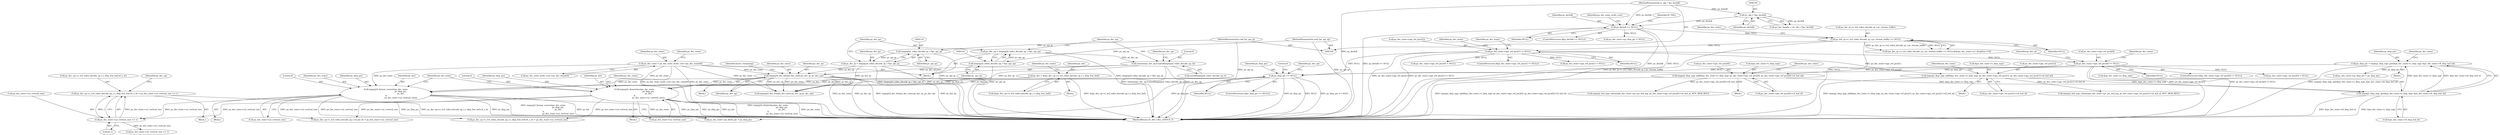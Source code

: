 digraph "0_Android_a86eb798d077b9b25c8f8c77e3c02c2f287c1ce7@pointer" {
"1000888" [label="(Call,ps_dec_op->s_ivd_video_decode_op_t.s_disp_frm_buf.u4_u_ht = ps_dec_state->u2_vertical_size >> 1)"];
"1000896" [label="(Call,ps_dec_state->u2_vertical_size >> 1)"];
"1000710" [label="(Call,impeg2d_format_convert(ps_dec_state,\n                                               ps_disp_pic,\n                                               ps_dst,\n 0,\n                                               ps_dec_state->u2_vertical_size))"];
"1000331" [label="(Call,impeg2d_dec_hdr(ps_dec_state,ps_dec_ip ,ps_dec_op))"];
"1000170" [label="(Call,ps_dec_state = ps_dec_state_multi_core->ps_dec_state[0])"];
"1000116" [label="(Call,ps_dec_ip = (impeg2d_video_decode_ip_t *)pv_api_ip)"];
"1000118" [label="(Call,(impeg2d_video_decode_ip_t *)pv_api_ip)"];
"1000106" [label="(MethodParameterIn,void *pv_api_ip)"];
"1000126" [label="(Call,memset(ps_dec_op,0,sizeof(impeg2d_video_decode_op_t)))"];
"1000121" [label="(Call,ps_dec_op = (impeg2d_video_decode_op_t *)pv_api_op)"];
"1000123" [label="(Call,(impeg2d_video_decode_op_t *)pv_api_op)"];
"1000107" [label="(MethodParameterIn,void *pv_api_op)"];
"1000505" [label="(Call,ps_disp_pic == NULL)"];
"1000488" [label="(Call,ps_disp_pic = impeg2_disp_mgr_get(&ps_dec_state->s_disp_mgr, &ps_dec_state->i4_disp_buf_id))"];
"1000490" [label="(Call,impeg2_disp_mgr_get(&ps_dec_state->s_disp_mgr, &ps_dec_state->i4_disp_buf_id))"];
"1000436" [label="(Call,impeg2_disp_mgr_add(&ps_dec_state->s_disp_mgr, ps_dec_state->aps_ref_pics[0], ps_dec_state->aps_ref_pics[0]->i4_buf_id))"];
"1000428" [label="(Call,ps_dec_state->aps_ref_pics[0] != NULL)"];
"1000363" [label="(Call,ps_dec_state->aps_ref_pics[1] != NULL)"];
"1000265" [label="(Call,ps_dec_ip->s_ivd_video_decode_ip_t.pv_stream_buffer == NULL)"];
"1000159" [label="(Call,ps_dechdl == NULL)"];
"1000155" [label="(Call,(iv_obj_t *)ps_dechdl)"];
"1000105" [label="(MethodParameterIn,iv_obj_t *ps_dechdl)"];
"1000371" [label="(Call,impeg2_disp_mgr_add(&ps_dec_state->s_disp_mgr, ps_dec_state->aps_ref_pics[1], ps_dec_state->aps_ref_pics[1]->i4_buf_id))"];
"1000681" [label="(Call,ps_dst = &(ps_dec_op->s_ivd_video_decode_op_t.s_disp_frm_buf))"];
"1000700" [label="(Call,impeg2d_deinterlace(ps_dec_state,\n                                            ps_disp_pic,\n                                            ps_dst,\n 0,\n                                            ps_dec_state->u2_vertical_size))"];
"1000120" [label="(Identifier,pv_api_ip)"];
"1000700" [label="(Call,impeg2d_deinterlace(ps_dec_state,\n                                            ps_disp_pic,\n                                            ps_dst,\n 0,\n                                            ps_dec_state->u2_vertical_size))"];
"1000490" [label="(Call,impeg2_disp_mgr_get(&ps_dec_state->s_disp_mgr, &ps_dec_state->i4_disp_buf_id))"];
"1000419" [label="(Call,ps_dec_state->aps_ref_pics[0] = NULL)"];
"1000171" [label="(Identifier,ps_dec_state)"];
"1000160" [label="(Identifier,ps_dechdl)"];
"1000491" [label="(Call,&ps_dec_state->s_disp_mgr)"];
"1000129" [label="(Call,sizeof(impeg2d_video_decode_op_t))"];
"1000330" [label="(Block,)"];
"1000157" [label="(Identifier,ps_dechdl)"];
"1000431" [label="(Identifier,ps_dec_state)"];
"1000159" [label="(Call,ps_dechdl == NULL)"];
"1000507" [label="(Identifier,NULL)"];
"1000336" [label="(Identifier,bytes_remaining)"];
"1000390" [label="(Identifier,ps_dec_state)"];
"1000499" [label="(Call,ps_dec_state->ps_disp_pic = ps_disp_pic)"];
"1000106" [label="(MethodParameterIn,void *pv_api_ip)"];
"1000517" [label="(Block,)"];
"1000896" [label="(Call,ps_dec_state->u2_vertical_size >> 1)"];
"1000434" [label="(Identifier,NULL)"];
"1000475" [label="(Identifier,ps_dec_ip)"];
"1000172" [label="(Call,ps_dec_state_multi_core->ps_dec_state[0])"];
"1001419" [label="(Call,impeg2d_dec_frm(ps_dec_state,ps_dec_ip,ps_dec_op))"];
"1000427" [label="(ControlStructure,if(ps_dec_state->aps_ref_pics[0] != NULL))"];
"1000117" [label="(Identifier,ps_dec_ip)"];
"1000274" [label="(Identifier,ps_dec_state)"];
"1000361" [label="(Block,)"];
"1000372" [label="(Call,&ps_dec_state->s_disp_mgr)"];
"1000362" [label="(ControlStructure,if(ps_dec_state->aps_ref_pics[1] != NULL))"];
"1000435" [label="(Block,)"];
"1001689" [label="(MethodReturn,IV_API_CALL_STATUS_T)"];
"1000122" [label="(Identifier,ps_dec_op)"];
"1000710" [label="(Call,impeg2d_format_convert(ps_dec_state,\n                                               ps_disp_pic,\n                                               ps_dst,\n 0,\n                                               ps_dec_state->u2_vertical_size))"];
"1000127" [label="(Identifier,ps_dec_op)"];
"1000712" [label="(Identifier,ps_disp_pic)"];
"1000266" [label="(Call,ps_dec_ip->s_ivd_video_decode_ip_t.pv_stream_buffer)"];
"1000713" [label="(Identifier,ps_dst)"];
"1000704" [label="(Literal,0)"];
"1000170" [label="(Call,ps_dec_state = ps_dec_state_multi_core->ps_dec_state[0])"];
"1000161" [label="(Identifier,NULL)"];
"1000371" [label="(Call,impeg2_disp_mgr_add(&ps_dec_state->s_disp_mgr, ps_dec_state->aps_ref_pics[1], ps_dec_state->aps_ref_pics[1]->i4_buf_id))"];
"1000521" [label="(Literal,0)"];
"1000331" [label="(Call,impeg2d_dec_hdr(ps_dec_state,ps_dec_ip ,ps_dec_op))"];
"1000166" [label="(Identifier,ps_dec_state_multi_core)"];
"1000757" [label="(Call,ps_dec_op->s_ivd_video_decode_op_t.u4_pic_ht = ps_dec_state->u2_vertical_size)"];
"1000128" [label="(Literal,0)"];
"1000437" [label="(Call,&ps_dec_state->s_disp_mgr)"];
"1000376" [label="(Call,ps_dec_state->aps_ref_pics[1])"];
"1000720" [label="(Identifier,ps_dec_state)"];
"1000428" [label="(Call,ps_dec_state->aps_ref_pics[0] != NULL)"];
"1000134" [label="(Identifier,ps_dec_op)"];
"1000505" [label="(Call,ps_disp_pic == NULL)"];
"1000334" [label="(Identifier,ps_dec_op)"];
"1000489" [label="(Identifier,ps_disp_pic)"];
"1000488" [label="(Call,ps_disp_pic = impeg2_disp_mgr_get(&ps_dec_state->s_disp_mgr, &ps_dec_state->i4_disp_buf_id))"];
"1000436" [label="(Call,impeg2_disp_mgr_add(&ps_dec_state->s_disp_mgr, ps_dec_state->aps_ref_pics[0], ps_dec_state->aps_ref_pics[0]->i4_buf_id))"];
"1000682" [label="(Identifier,ps_dst)"];
"1000265" [label="(Call,ps_dec_ip->s_ivd_video_decode_ip_t.pv_stream_buffer == NULL)"];
"1000126" [label="(Call,memset(ps_dec_op,0,sizeof(impeg2d_video_decode_op_t)))"];
"1000153" [label="(Call,ps_dec_handle = (iv_obj_t *)ps_dechdl)"];
"1000504" [label="(ControlStructure,if(ps_disp_pic == NULL))"];
"1000905" [label="(Identifier,ps_dec_op)"];
"1000699" [label="(Block,)"];
"1000164" [label="(Identifier,IV_FAIL)"];
"1000446" [label="(Call,ps_dec_state->aps_ref_pics[0]->i4_buf_id)"];
"1000370" [label="(Block,)"];
"1000364" [label="(Call,ps_dec_state->aps_ref_pics[1])"];
"1000412" [label="(Call,ps_dec_state->aps_ref_pics[1] = NULL)"];
"1000332" [label="(Identifier,ps_dec_state)"];
"1000705" [label="(Call,ps_dec_state->u2_vertical_size)"];
"1000512" [label="(Identifier,ps_dec_op)"];
"1000105" [label="(MethodParameterIn,iv_obj_t *ps_dechdl)"];
"1000453" [label="(Call,impeg2_buf_mgr_release(ps_dec_state->pv_pic_buf_mg, ps_dec_state->aps_ref_pics[0]->i4_buf_id, BUF_MGR_REF))"];
"1000889" [label="(Call,ps_dec_op->s_ivd_video_decode_op_t.s_disp_frm_buf.u4_u_ht)"];
"1000429" [label="(Call,ps_dec_state->aps_ref_pics[0])"];
"1000363" [label="(Call,ps_dec_state->aps_ref_pics[1] != NULL)"];
"1000123" [label="(Call,(impeg2d_video_decode_op_t *)pv_api_op)"];
"1000179" [label="(Identifier,ps_dec_state)"];
"1000702" [label="(Identifier,ps_disp_pic)"];
"1000900" [label="(Literal,1)"];
"1000271" [label="(Identifier,NULL)"];
"1000703" [label="(Identifier,ps_dst)"];
"1000439" [label="(Identifier,ps_dec_state)"];
"1000455" [label="(Identifier,ps_dec_state)"];
"1000381" [label="(Call,ps_dec_state->aps_ref_pics[1]->i4_buf_id)"];
"1000369" [label="(Identifier,NULL)"];
"1000465" [label="(Call,ps_dec_state->aps_ref_pics[0] = NULL)"];
"1000681" [label="(Call,ps_dst = &(ps_dec_op->s_ivd_video_decode_op_t.s_disp_frm_buf))"];
"1000121" [label="(Call,ps_dec_op = (impeg2d_video_decode_op_t *)pv_api_op)"];
"1000118" [label="(Call,(impeg2d_video_decode_ip_t *)pv_api_ip)"];
"1000897" [label="(Call,ps_dec_state->u2_vertical_size)"];
"1000506" [label="(Identifier,ps_disp_pic)"];
"1000374" [label="(Identifier,ps_dec_state)"];
"1000851" [label="(Call,ps_dec_op->s_ivd_video_decode_op_t.s_disp_frm_buf.u4_y_ht = ps_dec_state->u2_vertical_size)"];
"1000714" [label="(Literal,0)"];
"1000125" [label="(Identifier,pv_api_op)"];
"1000388" [label="(Call,impeg2_buf_mgr_release(ps_dec_state->pv_pic_buf_mg, ps_dec_state->aps_ref_pics[1]->i4_buf_id, BUF_MGR_REF))"];
"1000441" [label="(Call,ps_dec_state->aps_ref_pics[0])"];
"1000107" [label="(MethodParameterIn,void *pv_api_op)"];
"1000264" [label="(Call,(ps_dec_ip->s_ivd_video_decode_ip_t.pv_stream_buffer == NULL)&&(ps_dec_state->u1_flushfrm==0))"];
"1000711" [label="(Identifier,ps_dec_state)"];
"1000935" [label="(Call,ps_dec_state->u2_vertical_size >> 1)"];
"1000888" [label="(Call,ps_dec_op->s_ivd_video_decode_op_t.s_disp_frm_buf.u4_u_ht = ps_dec_state->u2_vertical_size >> 1)"];
"1000709" [label="(Block,)"];
"1000692" [label="(Identifier,ps_dec_state)"];
"1000116" [label="(Call,ps_dec_ip = (impeg2d_video_decode_ip_t *)pv_api_ip)"];
"1000155" [label="(Call,(iv_obj_t *)ps_dechdl)"];
"1000158" [label="(ControlStructure,if(ps_dechdl == NULL))"];
"1000501" [label="(Identifier,ps_dec_state)"];
"1000333" [label="(Identifier,ps_dec_ip)"];
"1000701" [label="(Identifier,ps_dec_state)"];
"1000683" [label="(Call,&(ps_dec_op->s_ivd_video_decode_op_t.s_disp_frm_buf))"];
"1000679" [label="(Block,)"];
"1000738" [label="(Call,ps_dec_state->ps_deint_pic = ps_disp_pic)"];
"1000108" [label="(Block,)"];
"1000239" [label="(Call,ps_dec_state->ps_disp_pic = NULL)"];
"1000715" [label="(Call,ps_dec_state->u2_vertical_size)"];
"1000495" [label="(Call,&ps_dec_state->i4_disp_buf_id)"];
"1000888" -> "1000517"  [label="AST: "];
"1000888" -> "1000896"  [label="CFG: "];
"1000889" -> "1000888"  [label="AST: "];
"1000896" -> "1000888"  [label="AST: "];
"1000905" -> "1000888"  [label="CFG: "];
"1000888" -> "1001689"  [label="DDG: ps_dec_op->s_ivd_video_decode_op_t.s_disp_frm_buf.u4_u_ht"];
"1000896" -> "1000888"  [label="DDG: ps_dec_state->u2_vertical_size"];
"1000896" -> "1000888"  [label="DDG: 1"];
"1000896" -> "1000900"  [label="CFG: "];
"1000897" -> "1000896"  [label="AST: "];
"1000900" -> "1000896"  [label="AST: "];
"1000710" -> "1000896"  [label="DDG: ps_dec_state->u2_vertical_size"];
"1000700" -> "1000896"  [label="DDG: ps_dec_state->u2_vertical_size"];
"1000896" -> "1000935"  [label="DDG: ps_dec_state->u2_vertical_size"];
"1000710" -> "1000709"  [label="AST: "];
"1000710" -> "1000715"  [label="CFG: "];
"1000711" -> "1000710"  [label="AST: "];
"1000712" -> "1000710"  [label="AST: "];
"1000713" -> "1000710"  [label="AST: "];
"1000714" -> "1000710"  [label="AST: "];
"1000715" -> "1000710"  [label="AST: "];
"1000720" -> "1000710"  [label="CFG: "];
"1000710" -> "1001689"  [label="DDG: ps_dec_state"];
"1000710" -> "1001689"  [label="DDG: ps_disp_pic"];
"1000710" -> "1001689"  [label="DDG: impeg2d_format_convert(ps_dec_state,\n                                               ps_disp_pic,\n                                               ps_dst,\n 0,\n                                               ps_dec_state->u2_vertical_size)"];
"1000710" -> "1001689"  [label="DDG: ps_dst"];
"1000331" -> "1000710"  [label="DDG: ps_dec_state"];
"1000170" -> "1000710"  [label="DDG: ps_dec_state"];
"1000505" -> "1000710"  [label="DDG: ps_disp_pic"];
"1000681" -> "1000710"  [label="DDG: ps_dst"];
"1000710" -> "1000738"  [label="DDG: ps_disp_pic"];
"1000710" -> "1000757"  [label="DDG: ps_dec_state->u2_vertical_size"];
"1000710" -> "1000851"  [label="DDG: ps_dec_state->u2_vertical_size"];
"1000331" -> "1000330"  [label="AST: "];
"1000331" -> "1000334"  [label="CFG: "];
"1000332" -> "1000331"  [label="AST: "];
"1000333" -> "1000331"  [label="AST: "];
"1000334" -> "1000331"  [label="AST: "];
"1000336" -> "1000331"  [label="CFG: "];
"1000331" -> "1001689"  [label="DDG: ps_dec_op"];
"1000331" -> "1001689"  [label="DDG: impeg2d_dec_hdr(ps_dec_state,ps_dec_ip ,ps_dec_op)"];
"1000331" -> "1001689"  [label="DDG: ps_dec_ip"];
"1000331" -> "1001689"  [label="DDG: ps_dec_state"];
"1000170" -> "1000331"  [label="DDG: ps_dec_state"];
"1000116" -> "1000331"  [label="DDG: ps_dec_ip"];
"1000126" -> "1000331"  [label="DDG: ps_dec_op"];
"1000331" -> "1000700"  [label="DDG: ps_dec_state"];
"1000331" -> "1001419"  [label="DDG: ps_dec_state"];
"1000331" -> "1001419"  [label="DDG: ps_dec_ip"];
"1000331" -> "1001419"  [label="DDG: ps_dec_op"];
"1000170" -> "1000108"  [label="AST: "];
"1000170" -> "1000172"  [label="CFG: "];
"1000171" -> "1000170"  [label="AST: "];
"1000172" -> "1000170"  [label="AST: "];
"1000179" -> "1000170"  [label="CFG: "];
"1000170" -> "1001689"  [label="DDG: ps_dec_state_multi_core->ps_dec_state[0]"];
"1000170" -> "1001689"  [label="DDG: ps_dec_state"];
"1000170" -> "1000700"  [label="DDG: ps_dec_state"];
"1000170" -> "1001419"  [label="DDG: ps_dec_state"];
"1000116" -> "1000108"  [label="AST: "];
"1000116" -> "1000118"  [label="CFG: "];
"1000117" -> "1000116"  [label="AST: "];
"1000118" -> "1000116"  [label="AST: "];
"1000122" -> "1000116"  [label="CFG: "];
"1000116" -> "1001689"  [label="DDG: ps_dec_ip"];
"1000116" -> "1001689"  [label="DDG: (impeg2d_video_decode_ip_t *)pv_api_ip"];
"1000118" -> "1000116"  [label="DDG: pv_api_ip"];
"1000116" -> "1001419"  [label="DDG: ps_dec_ip"];
"1000118" -> "1000120"  [label="CFG: "];
"1000119" -> "1000118"  [label="AST: "];
"1000120" -> "1000118"  [label="AST: "];
"1000118" -> "1001689"  [label="DDG: pv_api_ip"];
"1000106" -> "1000118"  [label="DDG: pv_api_ip"];
"1000106" -> "1000104"  [label="AST: "];
"1000106" -> "1001689"  [label="DDG: pv_api_ip"];
"1000126" -> "1000108"  [label="AST: "];
"1000126" -> "1000129"  [label="CFG: "];
"1000127" -> "1000126"  [label="AST: "];
"1000128" -> "1000126"  [label="AST: "];
"1000129" -> "1000126"  [label="AST: "];
"1000134" -> "1000126"  [label="CFG: "];
"1000126" -> "1001689"  [label="DDG: memset(ps_dec_op,0,sizeof(impeg2d_video_decode_op_t))"];
"1000126" -> "1001689"  [label="DDG: ps_dec_op"];
"1000121" -> "1000126"  [label="DDG: ps_dec_op"];
"1000126" -> "1001419"  [label="DDG: ps_dec_op"];
"1000121" -> "1000108"  [label="AST: "];
"1000121" -> "1000123"  [label="CFG: "];
"1000122" -> "1000121"  [label="AST: "];
"1000123" -> "1000121"  [label="AST: "];
"1000127" -> "1000121"  [label="CFG: "];
"1000121" -> "1001689"  [label="DDG: (impeg2d_video_decode_op_t *)pv_api_op"];
"1000123" -> "1000121"  [label="DDG: pv_api_op"];
"1000123" -> "1000125"  [label="CFG: "];
"1000124" -> "1000123"  [label="AST: "];
"1000125" -> "1000123"  [label="AST: "];
"1000123" -> "1001689"  [label="DDG: pv_api_op"];
"1000107" -> "1000123"  [label="DDG: pv_api_op"];
"1000107" -> "1000104"  [label="AST: "];
"1000107" -> "1001689"  [label="DDG: pv_api_op"];
"1000505" -> "1000504"  [label="AST: "];
"1000505" -> "1000507"  [label="CFG: "];
"1000506" -> "1000505"  [label="AST: "];
"1000507" -> "1000505"  [label="AST: "];
"1000512" -> "1000505"  [label="CFG: "];
"1000521" -> "1000505"  [label="CFG: "];
"1000505" -> "1001689"  [label="DDG: ps_disp_pic"];
"1000505" -> "1001689"  [label="DDG: NULL"];
"1000505" -> "1001689"  [label="DDG: ps_disp_pic == NULL"];
"1000488" -> "1000505"  [label="DDG: ps_disp_pic"];
"1000428" -> "1000505"  [label="DDG: NULL"];
"1000363" -> "1000505"  [label="DDG: NULL"];
"1000505" -> "1000700"  [label="DDG: ps_disp_pic"];
"1000505" -> "1000738"  [label="DDG: ps_disp_pic"];
"1000488" -> "1000361"  [label="AST: "];
"1000488" -> "1000490"  [label="CFG: "];
"1000489" -> "1000488"  [label="AST: "];
"1000490" -> "1000488"  [label="AST: "];
"1000501" -> "1000488"  [label="CFG: "];
"1000488" -> "1001689"  [label="DDG: impeg2_disp_mgr_get(&ps_dec_state->s_disp_mgr, &ps_dec_state->i4_disp_buf_id)"];
"1000490" -> "1000488"  [label="DDG: &ps_dec_state->s_disp_mgr"];
"1000490" -> "1000488"  [label="DDG: &ps_dec_state->i4_disp_buf_id"];
"1000488" -> "1000499"  [label="DDG: ps_disp_pic"];
"1000490" -> "1000495"  [label="CFG: "];
"1000491" -> "1000490"  [label="AST: "];
"1000495" -> "1000490"  [label="AST: "];
"1000490" -> "1001689"  [label="DDG: &ps_dec_state->i4_disp_buf_id"];
"1000490" -> "1001689"  [label="DDG: &ps_dec_state->s_disp_mgr"];
"1000436" -> "1000490"  [label="DDG: &ps_dec_state->s_disp_mgr"];
"1000371" -> "1000490"  [label="DDG: &ps_dec_state->s_disp_mgr"];
"1000436" -> "1000435"  [label="AST: "];
"1000436" -> "1000446"  [label="CFG: "];
"1000437" -> "1000436"  [label="AST: "];
"1000441" -> "1000436"  [label="AST: "];
"1000446" -> "1000436"  [label="AST: "];
"1000455" -> "1000436"  [label="CFG: "];
"1000436" -> "1001689"  [label="DDG: impeg2_disp_mgr_add(&ps_dec_state->s_disp_mgr, ps_dec_state->aps_ref_pics[0], ps_dec_state->aps_ref_pics[0]->i4_buf_id)"];
"1000428" -> "1000436"  [label="DDG: ps_dec_state->aps_ref_pics[0]"];
"1000436" -> "1000453"  [label="DDG: ps_dec_state->aps_ref_pics[0]->i4_buf_id"];
"1000428" -> "1000427"  [label="AST: "];
"1000428" -> "1000434"  [label="CFG: "];
"1000429" -> "1000428"  [label="AST: "];
"1000434" -> "1000428"  [label="AST: "];
"1000439" -> "1000428"  [label="CFG: "];
"1000475" -> "1000428"  [label="CFG: "];
"1000428" -> "1001689"  [label="DDG: ps_dec_state->aps_ref_pics[0] != NULL"];
"1000428" -> "1001689"  [label="DDG: ps_dec_state->aps_ref_pics[0]"];
"1000363" -> "1000428"  [label="DDG: NULL"];
"1000428" -> "1000465"  [label="DDG: NULL"];
"1000363" -> "1000362"  [label="AST: "];
"1000363" -> "1000369"  [label="CFG: "];
"1000364" -> "1000363"  [label="AST: "];
"1000369" -> "1000363"  [label="AST: "];
"1000374" -> "1000363"  [label="CFG: "];
"1000431" -> "1000363"  [label="CFG: "];
"1000363" -> "1001689"  [label="DDG: ps_dec_state->aps_ref_pics[1]"];
"1000363" -> "1001689"  [label="DDG: ps_dec_state->aps_ref_pics[1] != NULL"];
"1000265" -> "1000363"  [label="DDG: NULL"];
"1000363" -> "1000371"  [label="DDG: ps_dec_state->aps_ref_pics[1]"];
"1000363" -> "1000412"  [label="DDG: NULL"];
"1000363" -> "1000419"  [label="DDG: NULL"];
"1000265" -> "1000264"  [label="AST: "];
"1000265" -> "1000271"  [label="CFG: "];
"1000266" -> "1000265"  [label="AST: "];
"1000271" -> "1000265"  [label="AST: "];
"1000274" -> "1000265"  [label="CFG: "];
"1000264" -> "1000265"  [label="CFG: "];
"1000265" -> "1001689"  [label="DDG: ps_dec_ip->s_ivd_video_decode_ip_t.pv_stream_buffer"];
"1000265" -> "1001689"  [label="DDG: NULL"];
"1000265" -> "1000264"  [label="DDG: ps_dec_ip->s_ivd_video_decode_ip_t.pv_stream_buffer"];
"1000265" -> "1000264"  [label="DDG: NULL"];
"1000159" -> "1000265"  [label="DDG: NULL"];
"1000159" -> "1000158"  [label="AST: "];
"1000159" -> "1000161"  [label="CFG: "];
"1000160" -> "1000159"  [label="AST: "];
"1000161" -> "1000159"  [label="AST: "];
"1000164" -> "1000159"  [label="CFG: "];
"1000166" -> "1000159"  [label="CFG: "];
"1000159" -> "1001689"  [label="DDG: ps_dechdl == NULL"];
"1000159" -> "1001689"  [label="DDG: ps_dechdl"];
"1000159" -> "1001689"  [label="DDG: NULL"];
"1000155" -> "1000159"  [label="DDG: ps_dechdl"];
"1000105" -> "1000159"  [label="DDG: ps_dechdl"];
"1000159" -> "1000239"  [label="DDG: NULL"];
"1000155" -> "1000153"  [label="AST: "];
"1000155" -> "1000157"  [label="CFG: "];
"1000156" -> "1000155"  [label="AST: "];
"1000157" -> "1000155"  [label="AST: "];
"1000153" -> "1000155"  [label="CFG: "];
"1000155" -> "1000153"  [label="DDG: ps_dechdl"];
"1000105" -> "1000155"  [label="DDG: ps_dechdl"];
"1000105" -> "1000104"  [label="AST: "];
"1000105" -> "1001689"  [label="DDG: ps_dechdl"];
"1000371" -> "1000370"  [label="AST: "];
"1000371" -> "1000381"  [label="CFG: "];
"1000372" -> "1000371"  [label="AST: "];
"1000376" -> "1000371"  [label="AST: "];
"1000381" -> "1000371"  [label="AST: "];
"1000390" -> "1000371"  [label="CFG: "];
"1000371" -> "1001689"  [label="DDG: impeg2_disp_mgr_add(&ps_dec_state->s_disp_mgr, ps_dec_state->aps_ref_pics[1], ps_dec_state->aps_ref_pics[1]->i4_buf_id)"];
"1000371" -> "1000388"  [label="DDG: ps_dec_state->aps_ref_pics[1]->i4_buf_id"];
"1000681" -> "1000679"  [label="AST: "];
"1000681" -> "1000683"  [label="CFG: "];
"1000682" -> "1000681"  [label="AST: "];
"1000683" -> "1000681"  [label="AST: "];
"1000692" -> "1000681"  [label="CFG: "];
"1000681" -> "1001689"  [label="DDG: &(ps_dec_op->s_ivd_video_decode_op_t.s_disp_frm_buf)"];
"1000681" -> "1000700"  [label="DDG: ps_dst"];
"1000700" -> "1000699"  [label="AST: "];
"1000700" -> "1000705"  [label="CFG: "];
"1000701" -> "1000700"  [label="AST: "];
"1000702" -> "1000700"  [label="AST: "];
"1000703" -> "1000700"  [label="AST: "];
"1000704" -> "1000700"  [label="AST: "];
"1000705" -> "1000700"  [label="AST: "];
"1000720" -> "1000700"  [label="CFG: "];
"1000700" -> "1001689"  [label="DDG: impeg2d_deinterlace(ps_dec_state,\n                                            ps_disp_pic,\n                                            ps_dst,\n 0,\n                                            ps_dec_state->u2_vertical_size)"];
"1000700" -> "1001689"  [label="DDG: ps_dec_state"];
"1000700" -> "1001689"  [label="DDG: ps_disp_pic"];
"1000700" -> "1001689"  [label="DDG: ps_dst"];
"1000700" -> "1000738"  [label="DDG: ps_disp_pic"];
"1000700" -> "1000757"  [label="DDG: ps_dec_state->u2_vertical_size"];
"1000700" -> "1000851"  [label="DDG: ps_dec_state->u2_vertical_size"];
}

